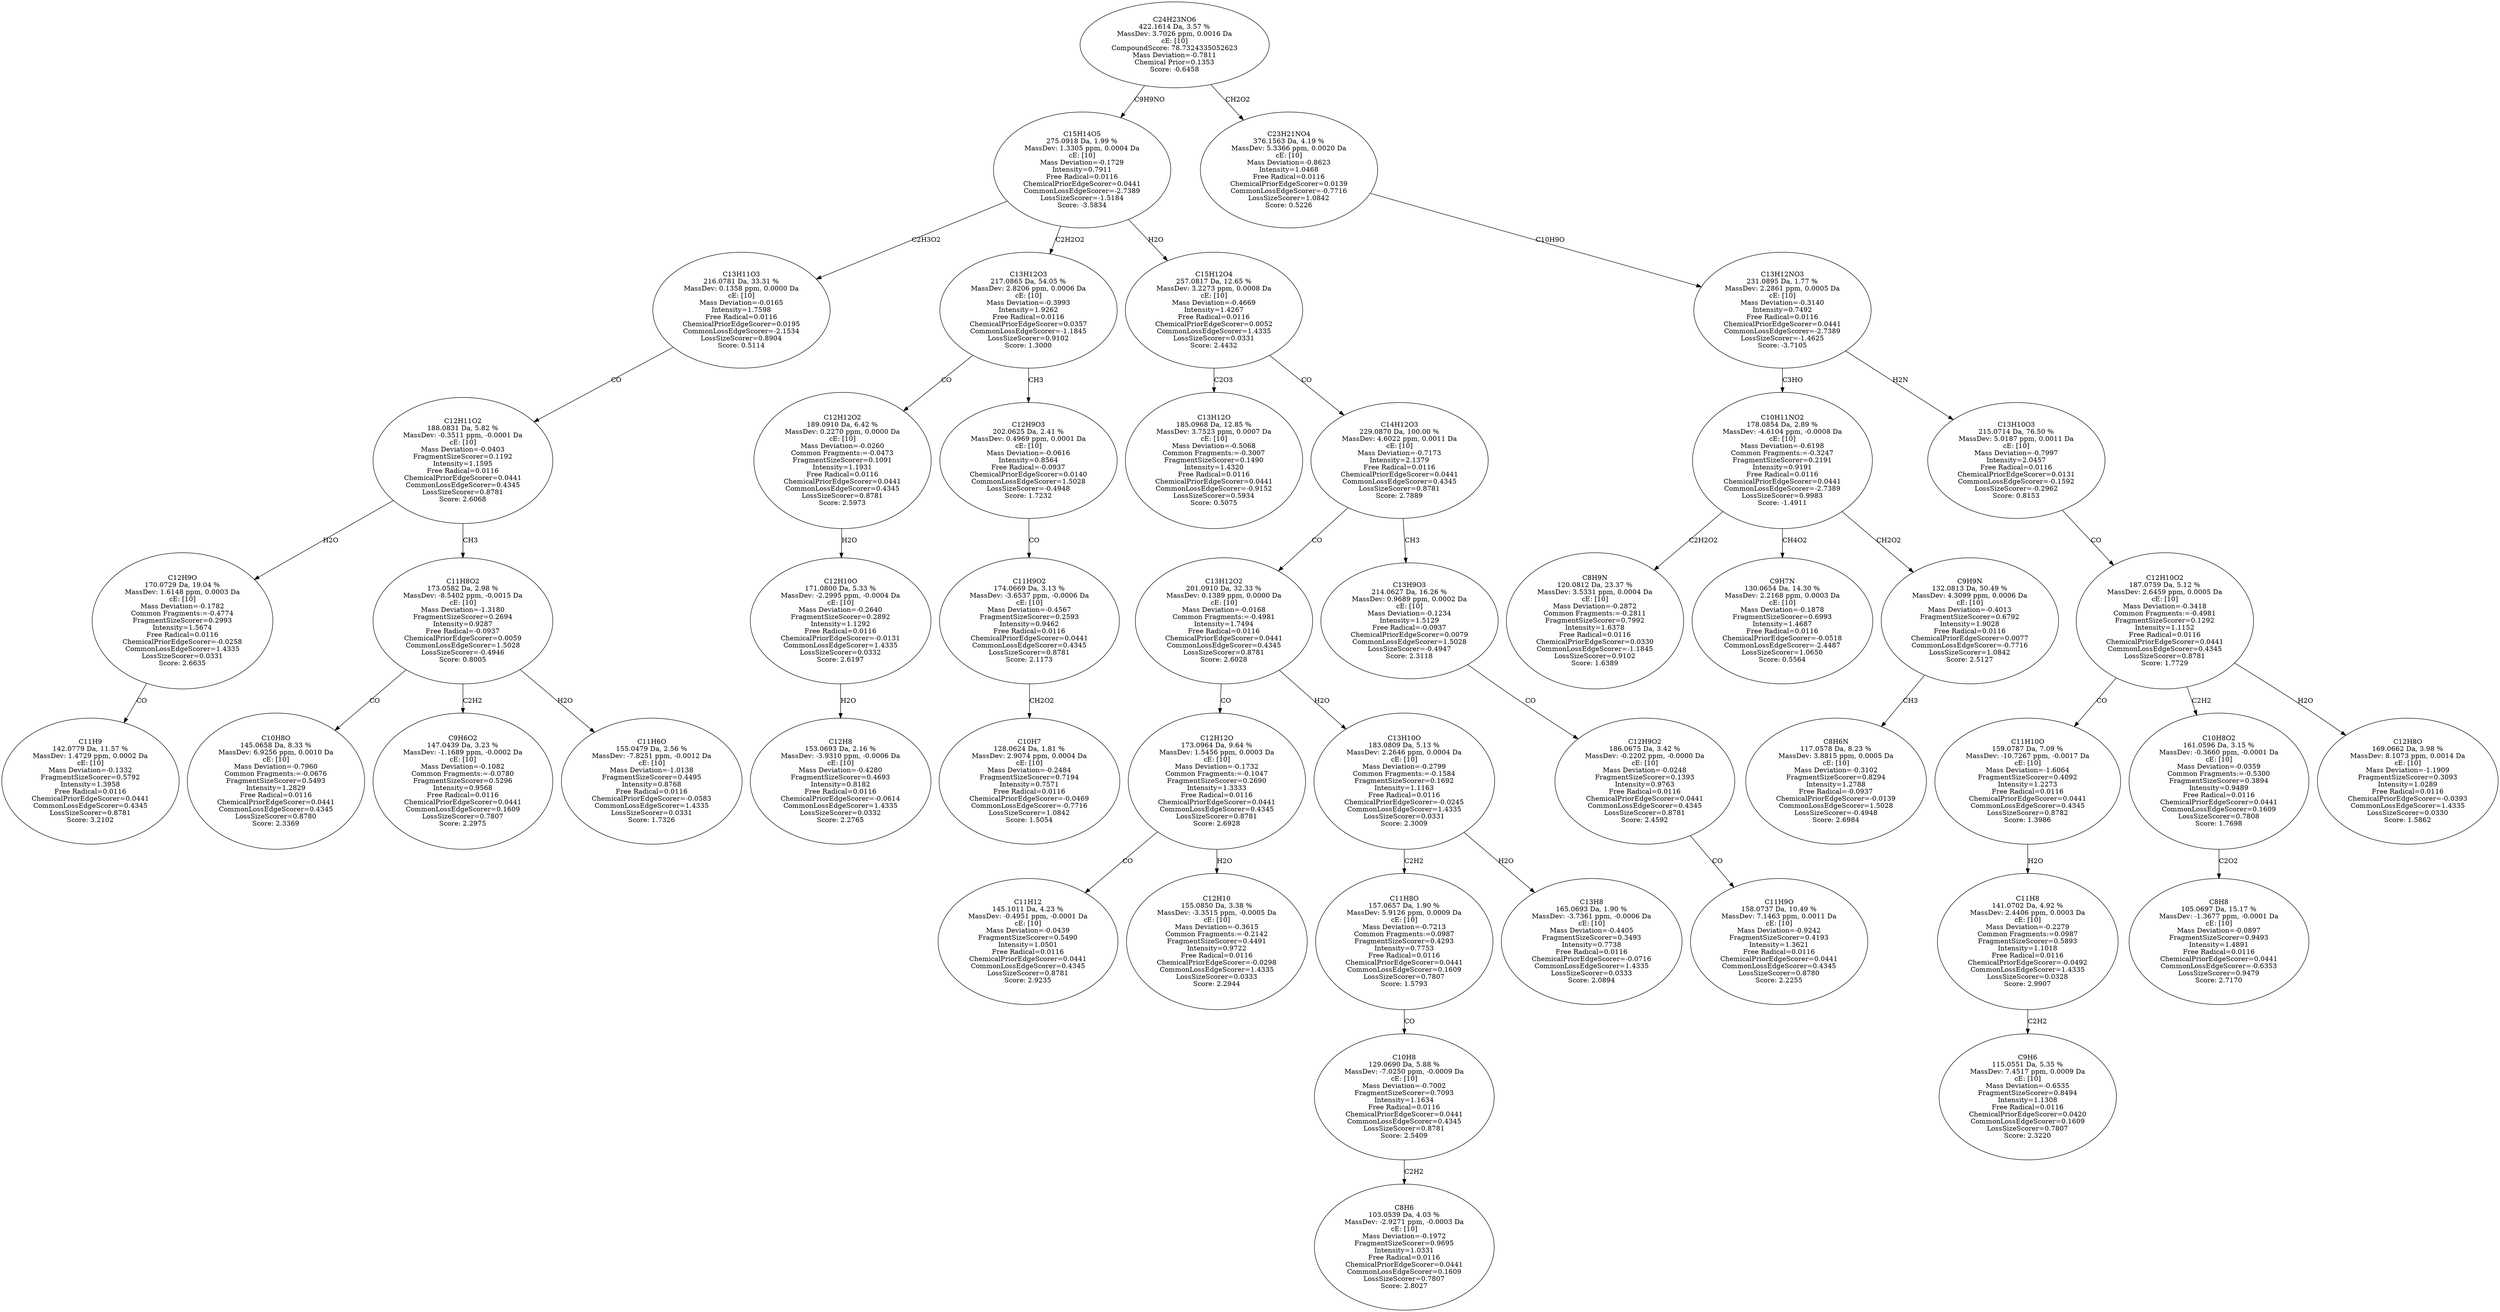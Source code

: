 strict digraph {
v1 [label="C11H9\n142.0779 Da, 11.57 %\nMassDev: 1.4729 ppm, 0.0002 Da\ncE: [10]\nMass Deviation=-0.1332\nFragmentSizeScorer=0.5792\nIntensity=1.3958\nFree Radical=0.0116\nChemicalPriorEdgeScorer=0.0441\nCommonLossEdgeScorer=0.4345\nLossSizeScorer=0.8781\nScore: 3.2102"];
v2 [label="C12H9O\n170.0729 Da, 19.04 %\nMassDev: 1.6148 ppm, 0.0003 Da\ncE: [10]\nMass Deviation=-0.1782\nCommon Fragments:=-0.4774\nFragmentSizeScorer=0.2993\nIntensity=1.5674\nFree Radical=0.0116\nChemicalPriorEdgeScorer=-0.0258\nCommonLossEdgeScorer=1.4335\nLossSizeScorer=0.0331\nScore: 2.6635"];
v3 [label="C10H8O\n145.0658 Da, 8.33 %\nMassDev: 6.9256 ppm, 0.0010 Da\ncE: [10]\nMass Deviation=-0.7960\nCommon Fragments:=-0.0676\nFragmentSizeScorer=0.5493\nIntensity=1.2829\nFree Radical=0.0116\nChemicalPriorEdgeScorer=0.0441\nCommonLossEdgeScorer=0.4345\nLossSizeScorer=0.8780\nScore: 2.3369"];
v4 [label="C9H6O2\n147.0439 Da, 3.23 %\nMassDev: -1.1689 ppm, -0.0002 Da\ncE: [10]\nMass Deviation=-0.1082\nCommon Fragments:=-0.0780\nFragmentSizeScorer=0.5296\nIntensity=0.9568\nFree Radical=0.0116\nChemicalPriorEdgeScorer=0.0441\nCommonLossEdgeScorer=0.1609\nLossSizeScorer=0.7807\nScore: 2.2975"];
v5 [label="C11H6O\n155.0479 Da, 2.56 %\nMassDev: -7.8251 ppm, -0.0012 Da\ncE: [10]\nMass Deviation=-1.0138\nFragmentSizeScorer=0.4495\nIntensity=0.8768\nFree Radical=0.0116\nChemicalPriorEdgeScorer=-0.0583\nCommonLossEdgeScorer=1.4335\nLossSizeScorer=0.0331\nScore: 1.7326"];
v6 [label="C11H8O2\n173.0582 Da, 2.98 %\nMassDev: -8.5402 ppm, -0.0015 Da\ncE: [10]\nMass Deviation=-1.3180\nFragmentSizeScorer=0.2694\nIntensity=0.9287\nFree Radical=-0.0937\nChemicalPriorEdgeScorer=0.0059\nCommonLossEdgeScorer=1.5028\nLossSizeScorer=-0.4946\nScore: 0.8005"];
v7 [label="C12H11O2\n188.0831 Da, 5.82 %\nMassDev: -0.3511 ppm, -0.0001 Da\ncE: [10]\nMass Deviation=-0.0403\nFragmentSizeScorer=0.1192\nIntensity=1.1595\nFree Radical=0.0116\nChemicalPriorEdgeScorer=0.0441\nCommonLossEdgeScorer=0.4345\nLossSizeScorer=0.8781\nScore: 2.6068"];
v8 [label="C13H11O3\n216.0781 Da, 33.31 %\nMassDev: 0.1358 ppm, 0.0000 Da\ncE: [10]\nMass Deviation=-0.0165\nIntensity=1.7598\nFree Radical=0.0116\nChemicalPriorEdgeScorer=0.0195\nCommonLossEdgeScorer=-2.1534\nLossSizeScorer=0.8904\nScore: 0.5114"];
v9 [label="C12H8\n153.0693 Da, 2.16 %\nMassDev: -3.9310 ppm, -0.0006 Da\ncE: [10]\nMass Deviation=-0.4280\nFragmentSizeScorer=0.4693\nIntensity=0.8182\nFree Radical=0.0116\nChemicalPriorEdgeScorer=-0.0614\nCommonLossEdgeScorer=1.4335\nLossSizeScorer=0.0332\nScore: 2.2765"];
v10 [label="C12H10O\n171.0800 Da, 5.33 %\nMassDev: -2.2995 ppm, -0.0004 Da\ncE: [10]\nMass Deviation=-0.2640\nFragmentSizeScorer=0.2892\nIntensity=1.1292\nFree Radical=0.0116\nChemicalPriorEdgeScorer=-0.0131\nCommonLossEdgeScorer=1.4335\nLossSizeScorer=0.0332\nScore: 2.6197"];
v11 [label="C12H12O2\n189.0910 Da, 6.42 %\nMassDev: 0.2270 ppm, 0.0000 Da\ncE: [10]\nMass Deviation=-0.0260\nCommon Fragments:=-0.0473\nFragmentSizeScorer=0.1091\nIntensity=1.1931\nFree Radical=0.0116\nChemicalPriorEdgeScorer=0.0441\nCommonLossEdgeScorer=0.4345\nLossSizeScorer=0.8781\nScore: 2.5973"];
v12 [label="C10H7\n128.0624 Da, 1.81 %\nMassDev: 2.9074 ppm, 0.0004 Da\ncE: [10]\nMass Deviation=-0.2484\nFragmentSizeScorer=0.7194\nIntensity=0.7571\nFree Radical=0.0116\nChemicalPriorEdgeScorer=-0.0469\nCommonLossEdgeScorer=-0.7716\nLossSizeScorer=1.0842\nScore: 1.5054"];
v13 [label="C11H9O2\n174.0669 Da, 3.13 %\nMassDev: -3.6537 ppm, -0.0006 Da\ncE: [10]\nMass Deviation=-0.4567\nFragmentSizeScorer=0.2593\nIntensity=0.9462\nFree Radical=0.0116\nChemicalPriorEdgeScorer=0.0441\nCommonLossEdgeScorer=0.4345\nLossSizeScorer=0.8781\nScore: 2.1173"];
v14 [label="C12H9O3\n202.0625 Da, 2.41 %\nMassDev: 0.4969 ppm, 0.0001 Da\ncE: [10]\nMass Deviation=-0.0616\nIntensity=0.8564\nFree Radical=-0.0937\nChemicalPriorEdgeScorer=0.0140\nCommonLossEdgeScorer=1.5028\nLossSizeScorer=-0.4948\nScore: 1.7232"];
v15 [label="C13H12O3\n217.0865 Da, 54.05 %\nMassDev: 2.8206 ppm, 0.0006 Da\ncE: [10]\nMass Deviation=-0.3993\nIntensity=1.9262\nFree Radical=0.0116\nChemicalPriorEdgeScorer=0.0357\nCommonLossEdgeScorer=-1.1845\nLossSizeScorer=0.9102\nScore: 1.3000"];
v16 [label="C13H12O\n185.0968 Da, 12.85 %\nMassDev: 3.7523 ppm, 0.0007 Da\ncE: [10]\nMass Deviation=-0.5068\nCommon Fragments:=-0.3007\nFragmentSizeScorer=0.1490\nIntensity=1.4320\nFree Radical=0.0116\nChemicalPriorEdgeScorer=0.0441\nCommonLossEdgeScorer=-0.9152\nLossSizeScorer=0.5934\nScore: 0.5075"];
v17 [label="C11H12\n145.1011 Da, 4.23 %\nMassDev: -0.4951 ppm, -0.0001 Da\ncE: [10]\nMass Deviation=-0.0439\nFragmentSizeScorer=0.5490\nIntensity=1.0501\nFree Radical=0.0116\nChemicalPriorEdgeScorer=0.0441\nCommonLossEdgeScorer=0.4345\nLossSizeScorer=0.8781\nScore: 2.9235"];
v18 [label="C12H10\n155.0850 Da, 3.38 %\nMassDev: -3.3515 ppm, -0.0005 Da\ncE: [10]\nMass Deviation=-0.3615\nCommon Fragments:=-0.2142\nFragmentSizeScorer=0.4491\nIntensity=0.9722\nFree Radical=0.0116\nChemicalPriorEdgeScorer=-0.0298\nCommonLossEdgeScorer=1.4335\nLossSizeScorer=0.0333\nScore: 2.2944"];
v19 [label="C12H12O\n173.0964 Da, 9.64 %\nMassDev: 1.5456 ppm, 0.0003 Da\ncE: [10]\nMass Deviation=-0.1732\nCommon Fragments:=-0.1047\nFragmentSizeScorer=0.2690\nIntensity=1.3333\nFree Radical=0.0116\nChemicalPriorEdgeScorer=0.0441\nCommonLossEdgeScorer=0.4345\nLossSizeScorer=0.8781\nScore: 2.6928"];
v20 [label="C8H6\n103.0539 Da, 4.03 %\nMassDev: -2.9271 ppm, -0.0003 Da\ncE: [10]\nMass Deviation=-0.1972\nFragmentSizeScorer=0.9695\nIntensity=1.0331\nFree Radical=0.0116\nChemicalPriorEdgeScorer=0.0441\nCommonLossEdgeScorer=0.1609\nLossSizeScorer=0.7807\nScore: 2.8027"];
v21 [label="C10H8\n129.0690 Da, 5.88 %\nMassDev: -7.0250 ppm, -0.0009 Da\ncE: [10]\nMass Deviation=-0.7002\nFragmentSizeScorer=0.7093\nIntensity=1.1634\nFree Radical=0.0116\nChemicalPriorEdgeScorer=0.0441\nCommonLossEdgeScorer=0.4345\nLossSizeScorer=0.8781\nScore: 2.5409"];
v22 [label="C11H8O\n157.0657 Da, 1.90 %\nMassDev: 5.9126 ppm, 0.0009 Da\ncE: [10]\nMass Deviation=-0.7213\nCommon Fragments:=0.0987\nFragmentSizeScorer=0.4293\nIntensity=0.7753\nFree Radical=0.0116\nChemicalPriorEdgeScorer=0.0441\nCommonLossEdgeScorer=0.1609\nLossSizeScorer=0.7807\nScore: 1.5793"];
v23 [label="C13H8\n165.0693 Da, 1.90 %\nMassDev: -3.7361 ppm, -0.0006 Da\ncE: [10]\nMass Deviation=-0.4405\nFragmentSizeScorer=0.3493\nIntensity=0.7738\nFree Radical=0.0116\nChemicalPriorEdgeScorer=-0.0716\nCommonLossEdgeScorer=1.4335\nLossSizeScorer=0.0333\nScore: 2.0894"];
v24 [label="C13H10O\n183.0809 Da, 5.13 %\nMassDev: 2.2646 ppm, 0.0004 Da\ncE: [10]\nMass Deviation=-0.2799\nCommon Fragments:=-0.1584\nFragmentSizeScorer=0.1692\nIntensity=1.1163\nFree Radical=0.0116\nChemicalPriorEdgeScorer=-0.0245\nCommonLossEdgeScorer=1.4335\nLossSizeScorer=0.0331\nScore: 2.3009"];
v25 [label="C13H12O2\n201.0910 Da, 32.33 %\nMassDev: 0.1389 ppm, 0.0000 Da\ncE: [10]\nMass Deviation=-0.0168\nCommon Fragments:=-0.4981\nIntensity=1.7494\nFree Radical=0.0116\nChemicalPriorEdgeScorer=0.0441\nCommonLossEdgeScorer=0.4345\nLossSizeScorer=0.8781\nScore: 2.6028"];
v26 [label="C11H9O\n158.0737 Da, 10.49 %\nMassDev: 7.1463 ppm, 0.0011 Da\ncE: [10]\nMass Deviation=-0.9242\nFragmentSizeScorer=0.4193\nIntensity=1.3621\nFree Radical=0.0116\nChemicalPriorEdgeScorer=0.0441\nCommonLossEdgeScorer=0.4345\nLossSizeScorer=0.8780\nScore: 2.2255"];
v27 [label="C12H9O2\n186.0675 Da, 3.42 %\nMassDev: -0.2202 ppm, -0.0000 Da\ncE: [10]\nMass Deviation=-0.0248\nFragmentSizeScorer=0.1393\nIntensity=0.9763\nFree Radical=0.0116\nChemicalPriorEdgeScorer=0.0441\nCommonLossEdgeScorer=0.4345\nLossSizeScorer=0.8781\nScore: 2.4592"];
v28 [label="C13H9O3\n214.0627 Da, 16.26 %\nMassDev: 0.9689 ppm, 0.0002 Da\ncE: [10]\nMass Deviation=-0.1234\nIntensity=1.5129\nFree Radical=-0.0937\nChemicalPriorEdgeScorer=0.0079\nCommonLossEdgeScorer=1.5028\nLossSizeScorer=-0.4947\nScore: 2.3118"];
v29 [label="C14H12O3\n229.0870 Da, 100.00 %\nMassDev: 4.6022 ppm, 0.0011 Da\ncE: [10]\nMass Deviation=-0.7173\nIntensity=2.1379\nFree Radical=0.0116\nChemicalPriorEdgeScorer=0.0441\nCommonLossEdgeScorer=0.4345\nLossSizeScorer=0.8781\nScore: 2.7889"];
v30 [label="C15H12O4\n257.0817 Da, 12.65 %\nMassDev: 3.2273 ppm, 0.0008 Da\ncE: [10]\nMass Deviation=-0.4669\nIntensity=1.4267\nFree Radical=0.0116\nChemicalPriorEdgeScorer=0.0052\nCommonLossEdgeScorer=1.4335\nLossSizeScorer=0.0331\nScore: 2.4432"];
v31 [label="C15H14O5\n275.0918 Da, 1.99 %\nMassDev: 1.3305 ppm, 0.0004 Da\ncE: [10]\nMass Deviation=-0.1729\nIntensity=0.7911\nFree Radical=0.0116\nChemicalPriorEdgeScorer=0.0441\nCommonLossEdgeScorer=-2.7389\nLossSizeScorer=-1.5184\nScore: -3.5834"];
v32 [label="C8H9N\n120.0812 Da, 23.37 %\nMassDev: 3.5331 ppm, 0.0004 Da\ncE: [10]\nMass Deviation=-0.2872\nCommon Fragments:=-0.2811\nFragmentSizeScorer=0.7992\nIntensity=1.6378\nFree Radical=0.0116\nChemicalPriorEdgeScorer=0.0330\nCommonLossEdgeScorer=-1.1845\nLossSizeScorer=0.9102\nScore: 1.6389"];
v33 [label="C9H7N\n130.0654 Da, 14.30 %\nMassDev: 2.2168 ppm, 0.0003 Da\ncE: [10]\nMass Deviation=-0.1878\nFragmentSizeScorer=0.6993\nIntensity=1.4687\nFree Radical=0.0116\nChemicalPriorEdgeScorer=-0.0518\nCommonLossEdgeScorer=-2.4487\nLossSizeScorer=1.0650\nScore: 0.5564"];
v34 [label="C8H6N\n117.0578 Da, 8.23 %\nMassDev: 3.8815 ppm, 0.0005 Da\ncE: [10]\nMass Deviation=-0.3102\nFragmentSizeScorer=0.8294\nIntensity=1.2788\nFree Radical=-0.0937\nChemicalPriorEdgeScorer=-0.0139\nCommonLossEdgeScorer=1.5028\nLossSizeScorer=-0.4948\nScore: 2.6984"];
v35 [label="C9H9N\n132.0813 Da, 50.49 %\nMassDev: 4.3099 ppm, 0.0006 Da\ncE: [10]\nMass Deviation=-0.4013\nFragmentSizeScorer=0.6792\nIntensity=1.9028\nFree Radical=0.0116\nChemicalPriorEdgeScorer=0.0077\nCommonLossEdgeScorer=-0.7716\nLossSizeScorer=1.0842\nScore: 2.5127"];
v36 [label="C10H11NO2\n178.0854 Da, 2.89 %\nMassDev: -4.6104 ppm, -0.0008 Da\ncE: [10]\nMass Deviation=-0.6198\nCommon Fragments:=-0.3247\nFragmentSizeScorer=0.2191\nIntensity=0.9191\nFree Radical=0.0116\nChemicalPriorEdgeScorer=0.0441\nCommonLossEdgeScorer=-2.7389\nLossSizeScorer=0.9983\nScore: -1.4911"];
v37 [label="C9H6\n115.0551 Da, 5.35 %\nMassDev: 7.4517 ppm, 0.0009 Da\ncE: [10]\nMass Deviation=-0.6535\nFragmentSizeScorer=0.8494\nIntensity=1.1308\nFree Radical=0.0116\nChemicalPriorEdgeScorer=0.0420\nCommonLossEdgeScorer=0.1609\nLossSizeScorer=0.7807\nScore: 2.3220"];
v38 [label="C11H8\n141.0702 Da, 4.92 %\nMassDev: 2.4406 ppm, 0.0003 Da\ncE: [10]\nMass Deviation=-0.2279\nCommon Fragments:=0.0987\nFragmentSizeScorer=0.5893\nIntensity=1.1018\nFree Radical=0.0116\nChemicalPriorEdgeScorer=-0.0492\nCommonLossEdgeScorer=1.4335\nLossSizeScorer=0.0328\nScore: 2.9907"];
v39 [label="C11H10O\n159.0787 Da, 7.09 %\nMassDev: -10.7267 ppm, -0.0017 Da\ncE: [10]\nMass Deviation=-1.6064\nFragmentSizeScorer=0.4092\nIntensity=1.2273\nFree Radical=0.0116\nChemicalPriorEdgeScorer=0.0441\nCommonLossEdgeScorer=0.4345\nLossSizeScorer=0.8782\nScore: 1.3986"];
v40 [label="C8H8\n105.0697 Da, 15.17 %\nMassDev: -1.3677 ppm, -0.0001 Da\ncE: [10]\nMass Deviation=-0.0897\nFragmentSizeScorer=0.9493\nIntensity=1.4891\nFree Radical=0.0116\nChemicalPriorEdgeScorer=0.0441\nCommonLossEdgeScorer=-0.6353\nLossSizeScorer=0.9479\nScore: 2.7170"];
v41 [label="C10H8O2\n161.0596 Da, 3.15 %\nMassDev: -0.3660 ppm, -0.0001 Da\ncE: [10]\nMass Deviation=-0.0359\nCommon Fragments:=-0.5300\nFragmentSizeScorer=0.3894\nIntensity=0.9489\nFree Radical=0.0116\nChemicalPriorEdgeScorer=0.0441\nCommonLossEdgeScorer=0.1609\nLossSizeScorer=0.7808\nScore: 1.7698"];
v42 [label="C12H8O\n169.0662 Da, 3.98 %\nMassDev: 8.1073 ppm, 0.0014 Da\ncE: [10]\nMass Deviation=-1.1909\nFragmentSizeScorer=0.3093\nIntensity=1.0289\nFree Radical=0.0116\nChemicalPriorEdgeScorer=-0.0393\nCommonLossEdgeScorer=1.4335\nLossSizeScorer=0.0330\nScore: 1.5862"];
v43 [label="C12H10O2\n187.0759 Da, 5.12 %\nMassDev: 2.6459 ppm, 0.0005 Da\ncE: [10]\nMass Deviation=-0.3418\nCommon Fragments:=-0.4981\nFragmentSizeScorer=0.1292\nIntensity=1.1152\nFree Radical=0.0116\nChemicalPriorEdgeScorer=0.0441\nCommonLossEdgeScorer=0.4345\nLossSizeScorer=0.8781\nScore: 1.7729"];
v44 [label="C13H10O3\n215.0714 Da, 76.50 %\nMassDev: 5.0187 ppm, 0.0011 Da\ncE: [10]\nMass Deviation=-0.7997\nIntensity=2.0457\nFree Radical=0.0116\nChemicalPriorEdgeScorer=0.0131\nCommonLossEdgeScorer=-0.1592\nLossSizeScorer=-0.2962\nScore: 0.8153"];
v45 [label="C13H12NO3\n231.0895 Da, 1.77 %\nMassDev: 2.2861 ppm, 0.0005 Da\ncE: [10]\nMass Deviation=-0.3140\nIntensity=0.7492\nFree Radical=0.0116\nChemicalPriorEdgeScorer=0.0441\nCommonLossEdgeScorer=-2.7389\nLossSizeScorer=-1.4625\nScore: -3.7105"];
v46 [label="C23H21NO4\n376.1563 Da, 4.19 %\nMassDev: 5.3366 ppm, 0.0020 Da\ncE: [10]\nMass Deviation=-0.8623\nIntensity=1.0468\nFree Radical=0.0116\nChemicalPriorEdgeScorer=0.0139\nCommonLossEdgeScorer=-0.7716\nLossSizeScorer=1.0842\nScore: 0.5226"];
v47 [label="C24H23NO6\n422.1614 Da, 3.57 %\nMassDev: 3.7026 ppm, 0.0016 Da\ncE: [10]\nCompoundScore: 78.7324335052623\nMass Deviation=-0.7811\nChemical Prior=0.1353\nScore: -0.6458"];
v2 -> v1 [label="CO"];
v7 -> v2 [label="H2O"];
v6 -> v3 [label="CO"];
v6 -> v4 [label="C2H2"];
v6 -> v5 [label="H2O"];
v7 -> v6 [label="CH3"];
v8 -> v7 [label="CO"];
v31 -> v8 [label="C2H3O2"];
v10 -> v9 [label="H2O"];
v11 -> v10 [label="H2O"];
v15 -> v11 [label="CO"];
v13 -> v12 [label="CH2O2"];
v14 -> v13 [label="CO"];
v15 -> v14 [label="CH3"];
v31 -> v15 [label="C2H2O2"];
v30 -> v16 [label="C2O3"];
v19 -> v17 [label="CO"];
v19 -> v18 [label="H2O"];
v25 -> v19 [label="CO"];
v21 -> v20 [label="C2H2"];
v22 -> v21 [label="CO"];
v24 -> v22 [label="C2H2"];
v24 -> v23 [label="H2O"];
v25 -> v24 [label="H2O"];
v29 -> v25 [label="CO"];
v27 -> v26 [label="CO"];
v28 -> v27 [label="CO"];
v29 -> v28 [label="CH3"];
v30 -> v29 [label="CO"];
v31 -> v30 [label="H2O"];
v47 -> v31 [label="C9H9NO"];
v36 -> v32 [label="C2H2O2"];
v36 -> v33 [label="CH4O2"];
v35 -> v34 [label="CH3"];
v36 -> v35 [label="CH2O2"];
v45 -> v36 [label="C3HO"];
v38 -> v37 [label="C2H2"];
v39 -> v38 [label="H2O"];
v43 -> v39 [label="CO"];
v41 -> v40 [label="C2O2"];
v43 -> v41 [label="C2H2"];
v43 -> v42 [label="H2O"];
v44 -> v43 [label="CO"];
v45 -> v44 [label="H2N"];
v46 -> v45 [label="C10H9O"];
v47 -> v46 [label="CH2O2"];
}